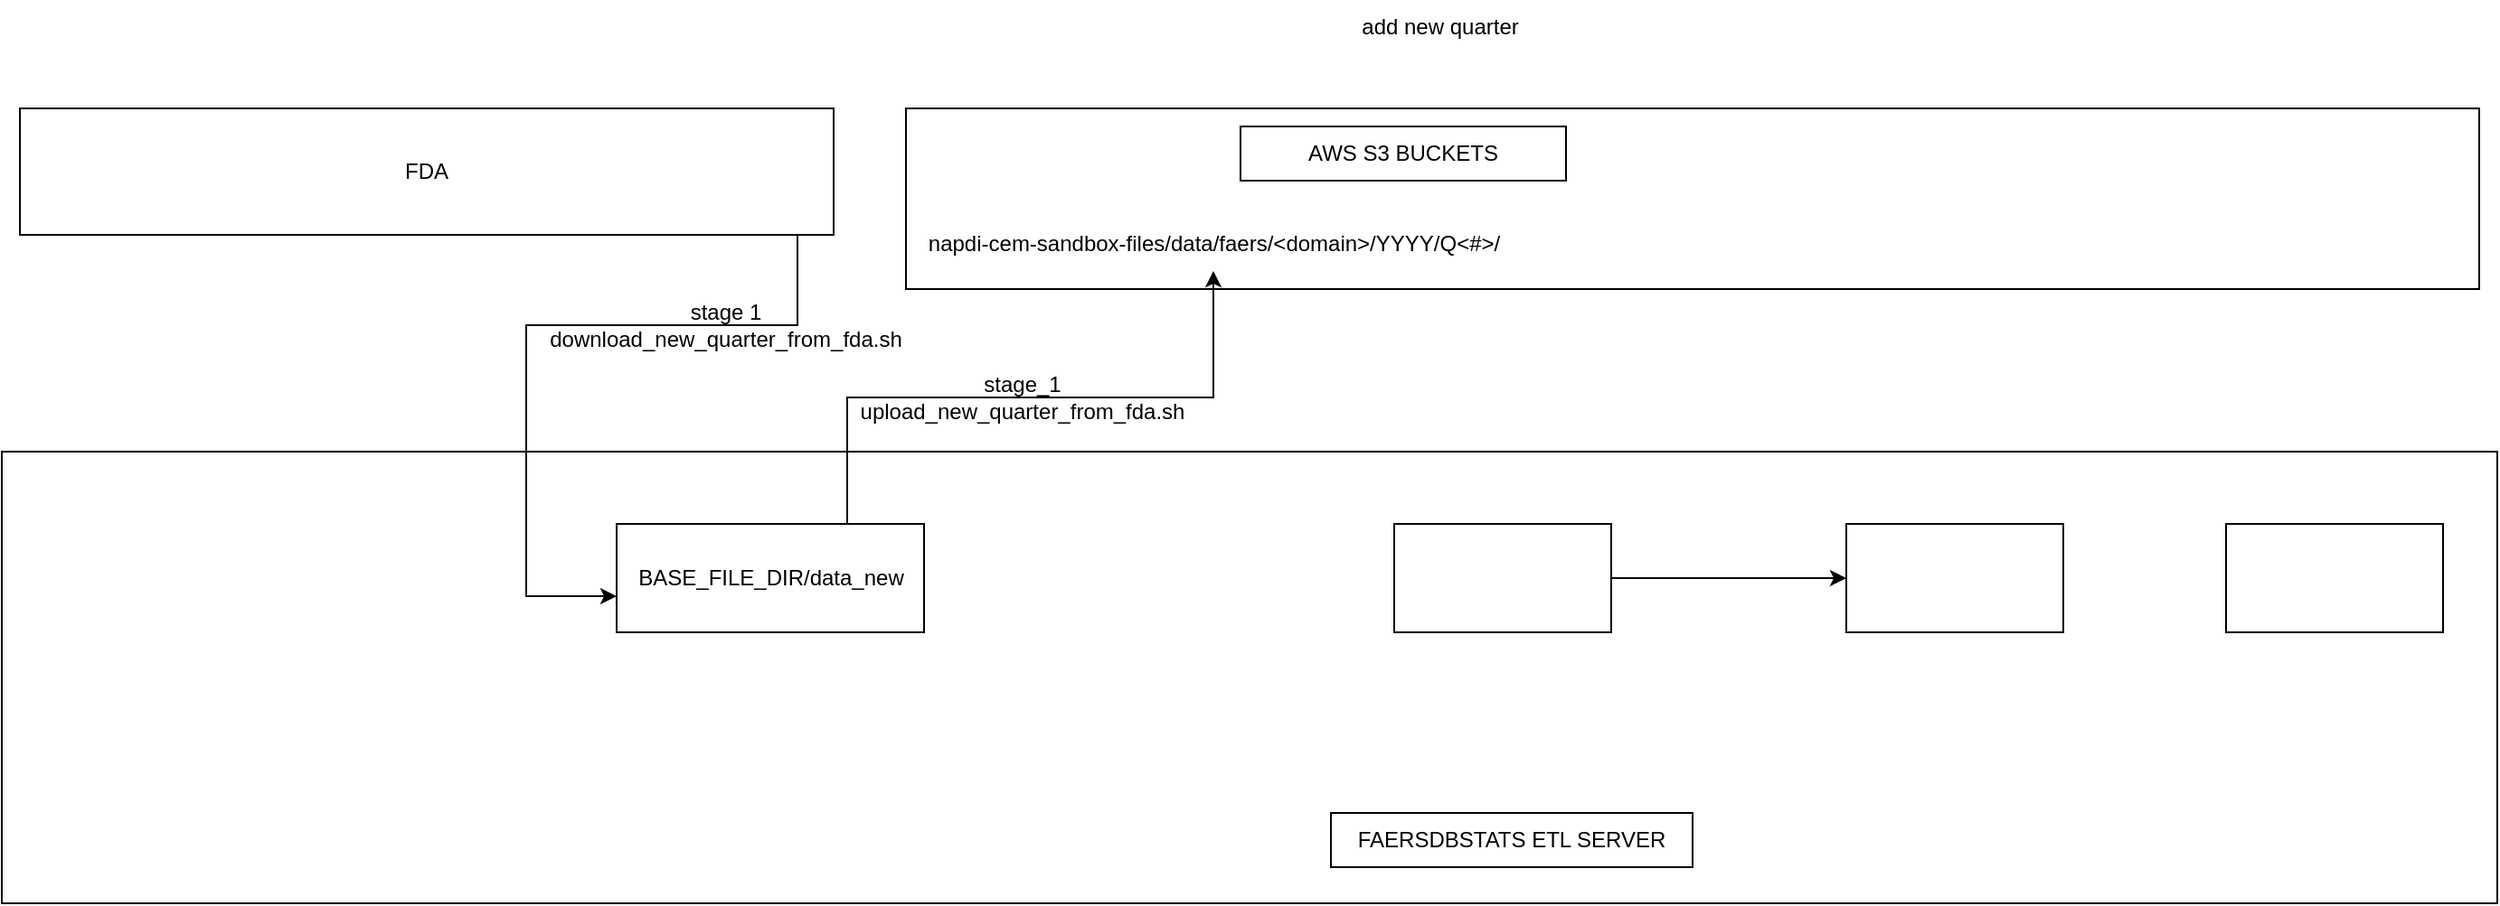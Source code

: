<mxfile version="25.0.3">
  <diagram id="prtHgNgQTEPvFCAcTncT" name="Page-1">
    <mxGraphModel grid="1" page="1" gridSize="10" guides="1" tooltips="1" connect="1" arrows="1" fold="1" pageScale="1" pageWidth="1169" pageHeight="827" math="0" shadow="0">
      <root>
        <mxCell id="0" />
        <mxCell id="1" parent="0" />
        <mxCell id="BxyisJofKgbbL4D_qTQu-10" value="" style="rounded=0;whiteSpace=wrap;html=1;" vertex="1" parent="1">
          <mxGeometry x="-20" y="380" width="1380" height="250" as="geometry" />
        </mxCell>
        <mxCell id="BxyisJofKgbbL4D_qTQu-1" value="FDA" style="rounded=0;whiteSpace=wrap;html=1;" vertex="1" parent="1">
          <mxGeometry x="-10" y="190" width="450" height="70" as="geometry" />
        </mxCell>
        <mxCell id="BxyisJofKgbbL4D_qTQu-2" value="" style="rounded=0;whiteSpace=wrap;html=1;" vertex="1" parent="1">
          <mxGeometry x="480" y="190" width="870" height="100" as="geometry" />
        </mxCell>
        <mxCell id="BxyisJofKgbbL4D_qTQu-3" value="FAERSDBSTATS ETL SERVER" style="rounded=0;whiteSpace=wrap;html=1;" vertex="1" parent="1">
          <mxGeometry x="715" y="580" width="200" height="30" as="geometry" />
        </mxCell>
        <mxCell id="BxyisJofKgbbL4D_qTQu-14" style="edgeStyle=orthogonalEdgeStyle;rounded=0;orthogonalLoop=1;jettySize=auto;html=1;exitX=0.75;exitY=0;exitDx=0;exitDy=0;" edge="1" parent="1" source="BxyisJofKgbbL4D_qTQu-4" target="BxyisJofKgbbL4D_qTQu-15">
          <mxGeometry relative="1" as="geometry">
            <mxPoint x="600" y="310" as="targetPoint" />
          </mxGeometry>
        </mxCell>
        <mxCell id="BxyisJofKgbbL4D_qTQu-4" value="" style="rounded=0;whiteSpace=wrap;html=1;" vertex="1" parent="1">
          <mxGeometry x="320" y="420" width="170" height="60" as="geometry" />
        </mxCell>
        <mxCell id="BxyisJofKgbbL4D_qTQu-9" value="" style="edgeStyle=orthogonalEdgeStyle;rounded=0;orthogonalLoop=1;jettySize=auto;html=1;" edge="1" parent="1" source="BxyisJofKgbbL4D_qTQu-5" target="BxyisJofKgbbL4D_qTQu-6">
          <mxGeometry relative="1" as="geometry" />
        </mxCell>
        <mxCell id="BxyisJofKgbbL4D_qTQu-5" value="" style="rounded=0;whiteSpace=wrap;html=1;" vertex="1" parent="1">
          <mxGeometry x="750" y="420" width="120" height="60" as="geometry" />
        </mxCell>
        <mxCell id="BxyisJofKgbbL4D_qTQu-6" value="" style="rounded=0;whiteSpace=wrap;html=1;" vertex="1" parent="1">
          <mxGeometry x="1000" y="420" width="120" height="60" as="geometry" />
        </mxCell>
        <mxCell id="BxyisJofKgbbL4D_qTQu-7" value="" style="rounded=0;whiteSpace=wrap;html=1;" vertex="1" parent="1">
          <mxGeometry x="1210" y="420" width="120" height="60" as="geometry" />
        </mxCell>
        <mxCell id="BxyisJofKgbbL4D_qTQu-8" style="edgeStyle=orthogonalEdgeStyle;rounded=0;orthogonalLoop=1;jettySize=auto;html=1;exitX=0.5;exitY=1;exitDx=0;exitDy=0;" edge="1" parent="1" source="BxyisJofKgbbL4D_qTQu-1" target="BxyisJofKgbbL4D_qTQu-13">
          <mxGeometry relative="1" as="geometry">
            <Array as="points">
              <mxPoint x="420" y="260" />
              <mxPoint x="420" y="310" />
              <mxPoint x="270" y="310" />
              <mxPoint x="270" y="460" />
            </Array>
            <mxPoint x="290" y="460" as="targetPoint" />
          </mxGeometry>
        </mxCell>
        <mxCell id="BxyisJofKgbbL4D_qTQu-11" value="AWS S3 BUCKETS" style="rounded=0;whiteSpace=wrap;html=1;" vertex="1" parent="1">
          <mxGeometry x="665" y="200" width="180" height="30" as="geometry" />
        </mxCell>
        <mxCell id="BxyisJofKgbbL4D_qTQu-12" value="stage 1&lt;br&gt;download_new_quarter_from_fda.sh" style="text;html=1;align=center;verticalAlign=middle;resizable=0;points=[];autosize=1;strokeColor=none;fillColor=none;" vertex="1" parent="1">
          <mxGeometry x="270" y="290" width="220" height="40" as="geometry" />
        </mxCell>
        <mxCell id="BxyisJofKgbbL4D_qTQu-13" value="BASE_FILE_DIR/data_new" style="text;html=1;align=center;verticalAlign=middle;resizable=0;points=[];autosize=1;strokeColor=none;fillColor=none;" vertex="1" parent="1">
          <mxGeometry x="320" y="435" width="170" height="30" as="geometry" />
        </mxCell>
        <mxCell id="BxyisJofKgbbL4D_qTQu-15" value="&lt;div&gt;napdi-cem-sandbox-files/&lt;span style=&quot;background-color: initial;&quot;&gt;data/&lt;/span&gt;&lt;span style=&quot;background-color: initial;&quot;&gt;faers/&amp;lt;domain&amp;gt;/YYYY/Q&amp;lt;#&amp;gt;/&lt;/span&gt;&lt;/div&gt;" style="text;html=1;align=center;verticalAlign=middle;resizable=0;points=[];autosize=1;strokeColor=none;fillColor=none;" vertex="1" parent="1">
          <mxGeometry x="480" y="250" width="340" height="30" as="geometry" />
        </mxCell>
        <mxCell id="BxyisJofKgbbL4D_qTQu-16" value="stage_1&lt;br&gt;upload_new_quarter_from_fda.sh" style="text;html=1;align=center;verticalAlign=middle;resizable=0;points=[];autosize=1;strokeColor=none;fillColor=none;" vertex="1" parent="1">
          <mxGeometry x="444" y="330" width="200" height="40" as="geometry" />
        </mxCell>
        <mxCell id="BxyisJofKgbbL4D_qTQu-17" value="add new quarter" style="text;html=1;align=center;verticalAlign=middle;resizable=0;points=[];autosize=1;strokeColor=none;fillColor=none;" vertex="1" parent="1">
          <mxGeometry x="720" y="130" width="110" height="30" as="geometry" />
        </mxCell>
      </root>
    </mxGraphModel>
  </diagram>
</mxfile>
